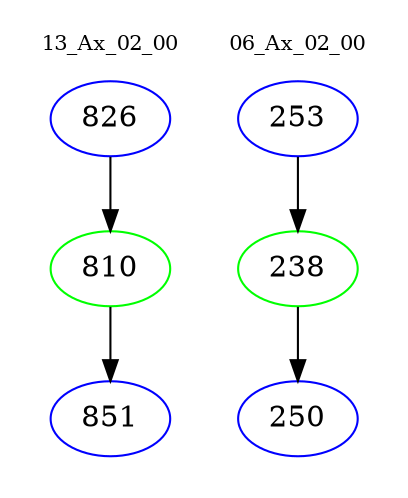 digraph{
subgraph cluster_0 {
color = white
label = "13_Ax_02_00";
fontsize=10;
T0_826 [label="826", color="blue"]
T0_826 -> T0_810 [color="black"]
T0_810 [label="810", color="green"]
T0_810 -> T0_851 [color="black"]
T0_851 [label="851", color="blue"]
}
subgraph cluster_1 {
color = white
label = "06_Ax_02_00";
fontsize=10;
T1_253 [label="253", color="blue"]
T1_253 -> T1_238 [color="black"]
T1_238 [label="238", color="green"]
T1_238 -> T1_250 [color="black"]
T1_250 [label="250", color="blue"]
}
}
